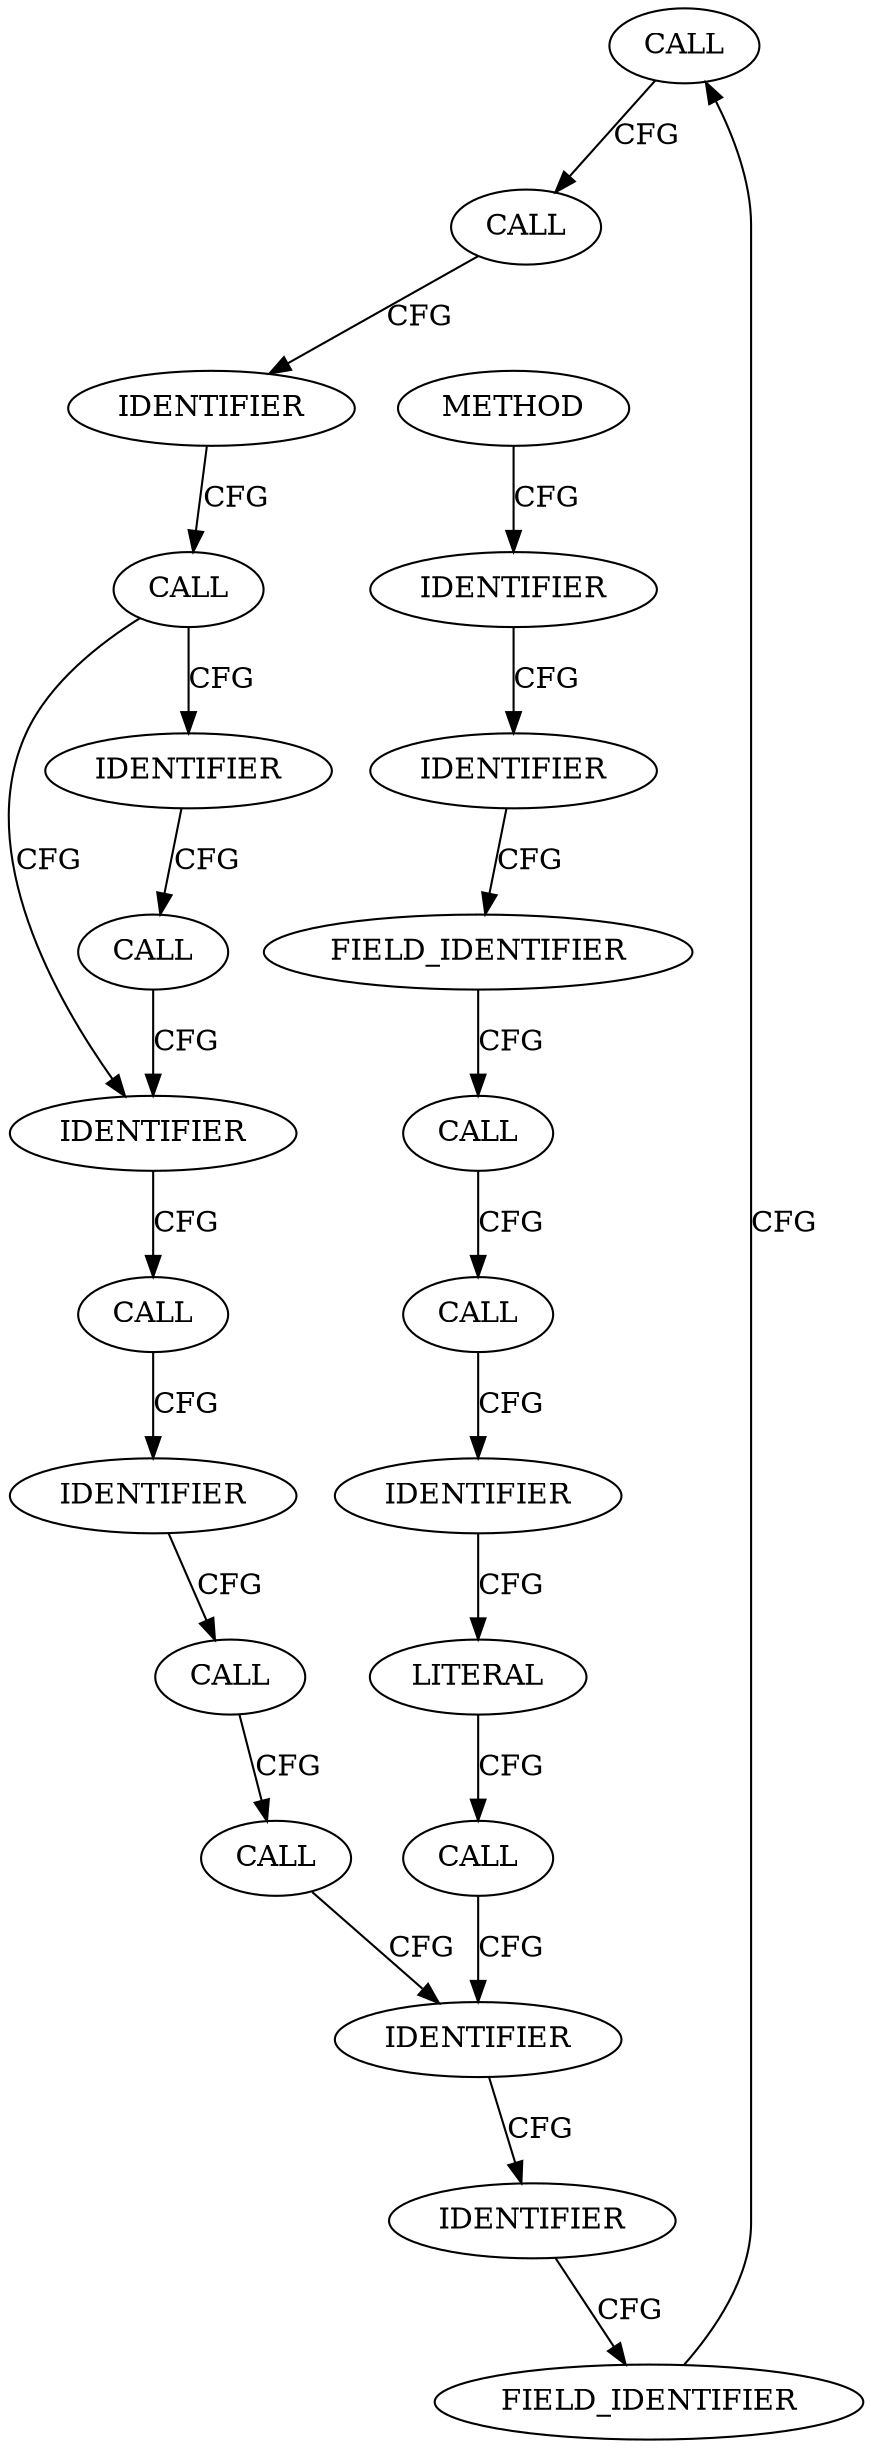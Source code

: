strict digraph "" {
	node [label="\N"];
	5018	[ARGUMENT_INDEX=2,
		CODE="queue->nr_cmds",
		COLUMN_NUMBER=18,
		DISPATCH_TYPE=STATIC_DISPATCH,
		LINE_NUMBER=1584,
		METHOD_FULL_NAME="<operator>.indirectFieldAccess",
		NAME="<operator>.indirectFieldAccess",
		ORDER=2,
		TYPE_FULL_NAME="<empty>",
		filename="tcp.c",
		label=CALL];
	5016	[ARGUMENT_INDEX=2,
		CODE="i < queue->nr_cmds",
		COLUMN_NUMBER=14,
		DISPATCH_TYPE=STATIC_DISPATCH,
		LINE_NUMBER=1584,
		METHOD_FULL_NAME="<operator>.lessThan",
		NAME="<operator>.lessThan",
		ORDER=2,
		TYPE_FULL_NAME="<empty>",
		filename="tcp.c",
		label=CALL];
	5018 -> 5016	[label=CFG];
	5029	[ARGUMENT_INDEX=1,
		CODE=cmd,
		COLUMN_NUMBER=30,
		LINE_NUMBER=1585,
		NAME=cmd,
		ORDER=1,
		TYPE_FULL_NAME="nvmet_tcp_cmd*",
		filename="tcp.c",
		label=IDENTIFIER];
	5016 -> 5029	[label=CFG];
	5023	[ARGUMENT_INDEX=1,
		CODE=i,
		COLUMN_NUMBER=34,
		LINE_NUMBER=1584,
		NAME=i,
		ORDER=1,
		TYPE_FULL_NAME=int,
		filename="tcp.c",
		label=IDENTIFIER];
	5022	[ARGUMENT_INDEX=1,
		CODE="i++",
		COLUMN_NUMBER=34,
		DISPATCH_TYPE=STATIC_DISPATCH,
		LINE_NUMBER=1584,
		METHOD_FULL_NAME="<operator>.postIncrement",
		NAME="<operator>.postIncrement",
		ORDER=1,
		TYPE_FULL_NAME="<empty>",
		filename="tcp.c",
		label=CALL];
	5023 -> 5022	[label=CFG];
	5025	[ARGUMENT_INDEX=1,
		CODE=cmd,
		COLUMN_NUMBER=39,
		LINE_NUMBER=1584,
		NAME=cmd,
		ORDER=1,
		TYPE_FULL_NAME="nvmet_tcp_cmd*",
		filename="tcp.c",
		label=IDENTIFIER];
	5022 -> 5025	[label=CFG];
	5031	[ARGUMENT_INDEX=1,
		CODE="nvmet_tcp_free_cmd_buffers(cmd)",
		COLUMN_NUMBER=4,
		DISPATCH_TYPE=STATIC_DISPATCH,
		LINE_NUMBER=1586,
		METHOD_FULL_NAME=nvmet_tcp_free_cmd_buffers,
		NAME=nvmet_tcp_free_cmd_buffers,
		ORDER=1,
		TYPE_FULL_NAME="<empty>",
		filename="tcp.c",
		label=CALL];
	5031 -> 5023	[label=CFG];
	5024	[ARGUMENT_INDEX=2,
		CODE="cmd++",
		COLUMN_NUMBER=39,
		DISPATCH_TYPE=STATIC_DISPATCH,
		LINE_NUMBER=1584,
		METHOD_FULL_NAME="<operator>.postIncrement",
		NAME="<operator>.postIncrement",
		ORDER=2,
		TYPE_FULL_NAME="<empty>",
		filename="tcp.c",
		label=CALL];
	5025 -> 5024	[label=CFG];
	5014	[ARGUMENT_INDEX=1,
		CODE=i,
		COLUMN_NUMBER=7,
		LINE_NUMBER=1584,
		NAME=i,
		ORDER=1,
		TYPE_FULL_NAME=int,
		filename="tcp.c",
		label=IDENTIFIER];
	5015	[ARGUMENT_INDEX=2,
		CODE=0,
		COLUMN_NUMBER=11,
		LINE_NUMBER=1584,
		ORDER=2,
		TYPE_FULL_NAME=int,
		filename="tcp.c",
		label=LITERAL];
	5014 -> 5015	[label=CFG];
	5013	[ARGUMENT_INDEX=-1,
		CODE="i = 0",
		COLUMN_NUMBER=7,
		DISPATCH_TYPE=STATIC_DISPATCH,
		LINE_NUMBER=1584,
		METHOD_FULL_NAME="<operator>.assignment",
		NAME="<operator>.assignment",
		ORDER=1,
		TYPE_FULL_NAME="<empty>",
		filename="tcp.c",
		label=CALL];
	5015 -> 5013	[label=CFG];
	5007	[ARGUMENT_INDEX=2,
		CODE="queue->cmds",
		COLUMN_NUMBER=30,
		DISPATCH_TYPE=STATIC_DISPATCH,
		LINE_NUMBER=1581,
		METHOD_FULL_NAME="<operator>.indirectFieldAccess",
		NAME="<operator>.indirectFieldAccess",
		ORDER=2,
		TYPE_FULL_NAME="<empty>",
		filename="tcp.c",
		label=CALL];
	5005	[ARGUMENT_INDEX=-1,
		CODE="*cmd = queue->cmds",
		COLUMN_NUMBER=23,
		DISPATCH_TYPE=STATIC_DISPATCH,
		LINE_NUMBER=1581,
		METHOD_FULL_NAME="<operator>.assignment",
		NAME="<operator>.assignment",
		ORDER=2,
		TYPE_FULL_NAME="<empty>",
		filename="tcp.c",
		label=CALL];
	5007 -> 5005	[label=CFG];
	5005 -> 5014	[label=CFG];
	5028	[ARGUMENT_INDEX=-1,
		CODE="nvmet_tcp_need_data_in(cmd)",
		COLUMN_NUMBER=7,
		DISPATCH_TYPE=STATIC_DISPATCH,
		LINE_NUMBER=1585,
		METHOD_FULL_NAME=nvmet_tcp_need_data_in,
		NAME=nvmet_tcp_need_data_in,
		ORDER=1,
		TYPE_FULL_NAME="<empty>",
		filename="tcp.c",
		label=CALL];
	5029 -> 5028	[label=CFG];
	5028 -> 5023	[label=CFG];
	5032	[ARGUMENT_INDEX=1,
		CODE=cmd,
		COLUMN_NUMBER=31,
		LINE_NUMBER=1586,
		NAME=cmd,
		ORDER=1,
		TYPE_FULL_NAME="nvmet_tcp_cmd*",
		filename="tcp.c",
		label=IDENTIFIER];
	5028 -> 5032	[label=CFG];
	5020	[ARGUMENT_INDEX=2,
		CANONICAL_NAME=nr_cmds,
		CODE=nr_cmds,
		COLUMN_NUMBER=18,
		LINE_NUMBER=1584,
		ORDER=2,
		filename="tcp.c",
		label=FIELD_IDENTIFIER];
	5020 -> 5018	[label=CFG];
	5017	[ARGUMENT_INDEX=1,
		CODE=i,
		COLUMN_NUMBER=14,
		LINE_NUMBER=1584,
		NAME=i,
		ORDER=1,
		TYPE_FULL_NAME=int,
		filename="tcp.c",
		label=IDENTIFIER];
	5013 -> 5017	[label=CFG];
	5019	[ARGUMENT_INDEX=1,
		CODE=queue,
		COLUMN_NUMBER=18,
		LINE_NUMBER=1584,
		NAME=queue,
		ORDER=1,
		TYPE_FULL_NAME="nvmet_tcp_queue*",
		filename="tcp.c",
		label=IDENTIFIER];
	5017 -> 5019	[label=CFG];
	5009	[ARGUMENT_INDEX=2,
		CANONICAL_NAME=cmds,
		CODE=cmds,
		COLUMN_NUMBER=30,
		LINE_NUMBER=1581,
		ORDER=2,
		filename="tcp.c",
		label=FIELD_IDENTIFIER];
	5009 -> 5007	[label=CFG];
	5008	[ARGUMENT_INDEX=1,
		CODE=queue,
		COLUMN_NUMBER=30,
		LINE_NUMBER=1581,
		NAME=queue,
		ORDER=1,
		TYPE_FULL_NAME="nvmet_tcp_queue*",
		filename="tcp.c",
		label=IDENTIFIER];
	5008 -> 5009	[label=CFG];
	5021	[ARGUMENT_INDEX=3,
		CODE="i++, cmd++",
		COLUMN_NUMBER=34,
		DISPATCH_TYPE=STATIC_DISPATCH,
		LINE_NUMBER=1584,
		METHOD_FULL_NAME="<operator>.expressionList",
		NAME="<operator>.expressionList",
		ORDER=3,
		TYPE_FULL_NAME="<empty>",
		filename="tcp.c",
		label=CALL];
	5021 -> 5017	[label=CFG];
	5019 -> 5020	[label=CFG];
	5001	[AST_PARENT_FULL_NAME="tcp.c:<global>",
		AST_PARENT_TYPE=TYPE_DECL,
		CODE="static void nvmet_tcp_free_cmd_data_in_buffers(struct nvmet_tcp_queue *queue)
{
	struct nvmet_tcp_cmd *cmd = queue->cmds;
	int i;

	\
for (i = 0; i < queue->nr_cmds; i++, cmd++) {
		if (nvmet_tcp_need_data_in(cmd))
			nvmet_tcp_free_cmd_buffers(cmd);
	}

	if (!queue->\
nr_cmds && nvmet_tcp_need_data_in(&queue->connect))
		nvmet_tcp_free_cmd_buffers(&queue->connect);
}",
		COLUMN_NUMBER=1,
		COLUMN_NUMBER_END=1,
		FILENAME="tcp.c",
		FULL_NAME=nvmet_tcp_free_cmd_data_in_buffers,
		IS_EXTERNAL=false,
		LINE_NUMBER=1579,
		LINE_NUMBER_END=1591,
		NAME=nvmet_tcp_free_cmd_data_in_buffers,
		ORDER=90,
		SIGNATURE="void nvmet_tcp_free_cmd_data_in_buffers (nvmet_tcp_queue*)",
		filename="tcp.c",
		label=METHOD];
	5006	[ARGUMENT_INDEX=1,
		CODE=cmd,
		COLUMN_NUMBER=24,
		LINE_NUMBER=1581,
		NAME=cmd,
		ORDER=1,
		TYPE_FULL_NAME="nvmet_tcp_cmd*",
		filename="tcp.c",
		label=IDENTIFIER];
	5001 -> 5006	[label=CFG];
	5006 -> 5008	[label=CFG];
	5024 -> 5021	[label=CFG];
	5032 -> 5031	[label=CFG];
}
